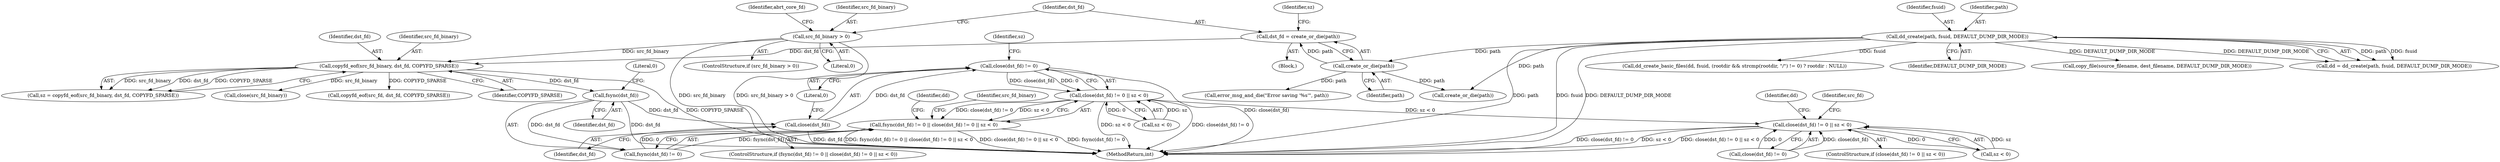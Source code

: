 digraph "0_abrt_80408e9e24a1c10f85fd969e1853e0f192157f92_0@API" {
"1000871" [label="(Call,close(dst_fd) != 0)"];
"1000872" [label="(Call,close(dst_fd))"];
"1000867" [label="(Call,fsync(dst_fd))"];
"1000860" [label="(Call,copyfd_eof(src_fd_binary, dst_fd, COPYFD_SPARSE))"];
"1000848" [label="(Call,src_fd_binary > 0)"];
"1000853" [label="(Call,dst_fd = create_or_die(path))"];
"1000855" [label="(Call,create_or_die(path))"];
"1000617" [label="(Call,dd_create(path, fsuid, DEFAULT_DUMP_DIR_MODE))"];
"1000870" [label="(Call,close(dst_fd) != 0 || sz < 0)"];
"1000865" [label="(Call,fsync(dst_fd) != 0 || close(dst_fd) != 0 || sz < 0)"];
"1001017" [label="(Call,close(dst_fd) != 0 || sz < 0)"];
"1000889" [label="(Call,create_or_die(path))"];
"1000618" [label="(Identifier,path)"];
"1000854" [label="(Identifier,dst_fd)"];
"1000885" [label="(Identifier,src_fd_binary)"];
"1001022" [label="(Call,sz < 0)"];
"1001027" [label="(Identifier,dd)"];
"1001012" [label="(Call,copyfd_eof(src_fd, dst_fd, COPYFD_SPARSE))"];
"1000876" [label="(Identifier,sz)"];
"1000866" [label="(Call,fsync(dst_fd) != 0)"];
"1000862" [label="(Identifier,dst_fd)"];
"1000855" [label="(Call,create_or_die(path))"];
"1000863" [label="(Identifier,COPYFD_SPARSE)"];
"1000872" [label="(Call,close(dst_fd))"];
"1000874" [label="(Literal,0)"];
"1000859" [label="(Identifier,sz)"];
"1000617" [label="(Call,dd_create(path, fsuid, DEFAULT_DUMP_DIR_MODE))"];
"1000869" [label="(Literal,0)"];
"1000629" [label="(Call,dd_create_basic_files(dd, fsuid, (rootdir && strcmp(rootdir, \"/\") != 0) ? rootdir : NULL))"];
"1000873" [label="(Identifier,dst_fd)"];
"1000860" [label="(Call,copyfd_eof(src_fd_binary, dst_fd, COPYFD_SPARSE))"];
"1001168" [label="(MethodReturn,int)"];
"1000620" [label="(Identifier,DEFAULT_DUMP_DIR_MODE)"];
"1001018" [label="(Call,close(dst_fd) != 0)"];
"1000867" [label="(Call,fsync(dst_fd))"];
"1000680" [label="(Call,copy_file(source_filename, dest_filename, DEFAULT_DUMP_DIR_MODE))"];
"1000847" [label="(ControlStructure,if (src_fd_binary > 0))"];
"1000858" [label="(Call,sz = copyfd_eof(src_fd_binary, dst_fd, COPYFD_SPARSE))"];
"1000615" [label="(Call,dd = dd_create(path, fsuid, DEFAULT_DUMP_DIR_MODE))"];
"1000865" [label="(Call,fsync(dst_fd) != 0 || close(dst_fd) != 0 || sz < 0)"];
"1000864" [label="(ControlStructure,if (fsync(dst_fd) != 0 || close(dst_fd) != 0 || sz < 0))"];
"1000888" [label="(Identifier,abrt_core_fd)"];
"1000884" [label="(Call,close(src_fd_binary))"];
"1000856" [label="(Identifier,path)"];
"1000619" [label="(Identifier,fsuid)"];
"1000868" [label="(Identifier,dst_fd)"];
"1001032" [label="(Identifier,src_fd)"];
"1000848" [label="(Call,src_fd_binary > 0)"];
"1001016" [label="(ControlStructure,if (close(dst_fd) != 0 || sz < 0))"];
"1000881" [label="(Call,error_msg_and_die(\"Error saving '%s'\", path))"];
"1000849" [label="(Identifier,src_fd_binary)"];
"1000875" [label="(Call,sz < 0)"];
"1000880" [label="(Identifier,dd)"];
"1000851" [label="(Block,)"];
"1000850" [label="(Literal,0)"];
"1000871" [label="(Call,close(dst_fd) != 0)"];
"1000861" [label="(Identifier,src_fd_binary)"];
"1000870" [label="(Call,close(dst_fd) != 0 || sz < 0)"];
"1001017" [label="(Call,close(dst_fd) != 0 || sz < 0)"];
"1000853" [label="(Call,dst_fd = create_or_die(path))"];
"1000871" -> "1000870"  [label="AST: "];
"1000871" -> "1000874"  [label="CFG: "];
"1000872" -> "1000871"  [label="AST: "];
"1000874" -> "1000871"  [label="AST: "];
"1000876" -> "1000871"  [label="CFG: "];
"1000870" -> "1000871"  [label="CFG: "];
"1000871" -> "1001168"  [label="DDG: close(dst_fd)"];
"1000871" -> "1000870"  [label="DDG: close(dst_fd)"];
"1000871" -> "1000870"  [label="DDG: 0"];
"1000872" -> "1000871"  [label="DDG: dst_fd"];
"1000872" -> "1000873"  [label="CFG: "];
"1000873" -> "1000872"  [label="AST: "];
"1000874" -> "1000872"  [label="CFG: "];
"1000872" -> "1001168"  [label="DDG: dst_fd"];
"1000867" -> "1000872"  [label="DDG: dst_fd"];
"1000867" -> "1000866"  [label="AST: "];
"1000867" -> "1000868"  [label="CFG: "];
"1000868" -> "1000867"  [label="AST: "];
"1000869" -> "1000867"  [label="CFG: "];
"1000867" -> "1001168"  [label="DDG: dst_fd"];
"1000867" -> "1000866"  [label="DDG: dst_fd"];
"1000860" -> "1000867"  [label="DDG: dst_fd"];
"1000860" -> "1000858"  [label="AST: "];
"1000860" -> "1000863"  [label="CFG: "];
"1000861" -> "1000860"  [label="AST: "];
"1000862" -> "1000860"  [label="AST: "];
"1000863" -> "1000860"  [label="AST: "];
"1000858" -> "1000860"  [label="CFG: "];
"1000860" -> "1001168"  [label="DDG: COPYFD_SPARSE"];
"1000860" -> "1000858"  [label="DDG: src_fd_binary"];
"1000860" -> "1000858"  [label="DDG: dst_fd"];
"1000860" -> "1000858"  [label="DDG: COPYFD_SPARSE"];
"1000848" -> "1000860"  [label="DDG: src_fd_binary"];
"1000853" -> "1000860"  [label="DDG: dst_fd"];
"1000860" -> "1000884"  [label="DDG: src_fd_binary"];
"1000860" -> "1001012"  [label="DDG: COPYFD_SPARSE"];
"1000848" -> "1000847"  [label="AST: "];
"1000848" -> "1000850"  [label="CFG: "];
"1000849" -> "1000848"  [label="AST: "];
"1000850" -> "1000848"  [label="AST: "];
"1000854" -> "1000848"  [label="CFG: "];
"1000888" -> "1000848"  [label="CFG: "];
"1000848" -> "1001168"  [label="DDG: src_fd_binary"];
"1000848" -> "1001168"  [label="DDG: src_fd_binary > 0"];
"1000853" -> "1000851"  [label="AST: "];
"1000853" -> "1000855"  [label="CFG: "];
"1000854" -> "1000853"  [label="AST: "];
"1000855" -> "1000853"  [label="AST: "];
"1000859" -> "1000853"  [label="CFG: "];
"1000855" -> "1000853"  [label="DDG: path"];
"1000855" -> "1000856"  [label="CFG: "];
"1000856" -> "1000855"  [label="AST: "];
"1000617" -> "1000855"  [label="DDG: path"];
"1000855" -> "1000881"  [label="DDG: path"];
"1000855" -> "1000889"  [label="DDG: path"];
"1000617" -> "1000615"  [label="AST: "];
"1000617" -> "1000620"  [label="CFG: "];
"1000618" -> "1000617"  [label="AST: "];
"1000619" -> "1000617"  [label="AST: "];
"1000620" -> "1000617"  [label="AST: "];
"1000615" -> "1000617"  [label="CFG: "];
"1000617" -> "1001168"  [label="DDG: path"];
"1000617" -> "1001168"  [label="DDG: fsuid"];
"1000617" -> "1001168"  [label="DDG: DEFAULT_DUMP_DIR_MODE"];
"1000617" -> "1000615"  [label="DDG: path"];
"1000617" -> "1000615"  [label="DDG: fsuid"];
"1000617" -> "1000615"  [label="DDG: DEFAULT_DUMP_DIR_MODE"];
"1000617" -> "1000629"  [label="DDG: fsuid"];
"1000617" -> "1000680"  [label="DDG: DEFAULT_DUMP_DIR_MODE"];
"1000617" -> "1000889"  [label="DDG: path"];
"1000870" -> "1000865"  [label="AST: "];
"1000870" -> "1000875"  [label="CFG: "];
"1000875" -> "1000870"  [label="AST: "];
"1000865" -> "1000870"  [label="CFG: "];
"1000870" -> "1001168"  [label="DDG: close(dst_fd) != 0"];
"1000870" -> "1001168"  [label="DDG: sz < 0"];
"1000870" -> "1000865"  [label="DDG: close(dst_fd) != 0"];
"1000870" -> "1000865"  [label="DDG: sz < 0"];
"1000875" -> "1000870"  [label="DDG: sz"];
"1000875" -> "1000870"  [label="DDG: 0"];
"1000870" -> "1001017"  [label="DDG: sz < 0"];
"1000865" -> "1000864"  [label="AST: "];
"1000865" -> "1000866"  [label="CFG: "];
"1000866" -> "1000865"  [label="AST: "];
"1000880" -> "1000865"  [label="CFG: "];
"1000885" -> "1000865"  [label="CFG: "];
"1000865" -> "1001168"  [label="DDG: fsync(dst_fd) != 0"];
"1000865" -> "1001168"  [label="DDG: fsync(dst_fd) != 0 || close(dst_fd) != 0 || sz < 0"];
"1000865" -> "1001168"  [label="DDG: close(dst_fd) != 0 || sz < 0"];
"1000866" -> "1000865"  [label="DDG: fsync(dst_fd)"];
"1000866" -> "1000865"  [label="DDG: 0"];
"1001017" -> "1001016"  [label="AST: "];
"1001017" -> "1001018"  [label="CFG: "];
"1001017" -> "1001022"  [label="CFG: "];
"1001018" -> "1001017"  [label="AST: "];
"1001022" -> "1001017"  [label="AST: "];
"1001027" -> "1001017"  [label="CFG: "];
"1001032" -> "1001017"  [label="CFG: "];
"1001017" -> "1001168"  [label="DDG: close(dst_fd) != 0"];
"1001017" -> "1001168"  [label="DDG: sz < 0"];
"1001017" -> "1001168"  [label="DDG: close(dst_fd) != 0 || sz < 0"];
"1001018" -> "1001017"  [label="DDG: close(dst_fd)"];
"1001018" -> "1001017"  [label="DDG: 0"];
"1001022" -> "1001017"  [label="DDG: sz"];
"1001022" -> "1001017"  [label="DDG: 0"];
}
